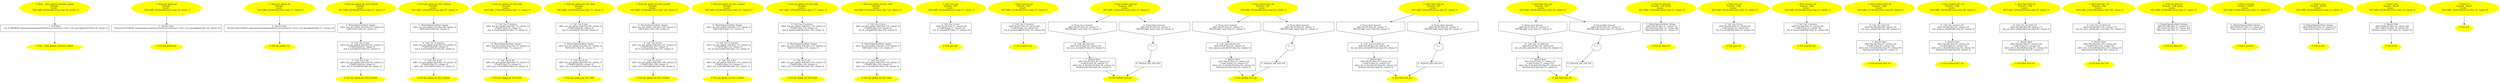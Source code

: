 /* @generated */
digraph cfg {
"__infer_globals_initializer_global.bdc08c089842ce08b974b22a75daf78e_1" [label="1: Start __infer_globals_initializer_global\nFormals: \nLocals:  \n   DECLARE_LOCALS(&return); [line 29, column 1]\n " color=yellow style=filled]
	

	 "__infer_globals_initializer_global.bdc08c089842ce08b974b22a75daf78e_1" -> "__infer_globals_initializer_global.bdc08c089842ce08b974b22a75daf78e_3" ;
"__infer_globals_initializer_global.bdc08c089842ce08b974b22a75daf78e_2" [label="2: Exit __infer_globals_initializer_global \n  " color=yellow style=filled]
	

"__infer_globals_initializer_global.bdc08c089842ce08b974b22a75daf78e_3" [label="3:  DeclStmt \n   _fun_X_X(&#GB<codetoanalyze/cpp/shared/reference/reference_struct_e2e.cpp>$global:X*) [line 29, column 3]\n " shape="box"]
	

	 "__infer_globals_initializer_global.bdc08c089842ce08b974b22a75daf78e_3" -> "__infer_globals_initializer_global.bdc08c089842ce08b974b22a75daf78e_2" ;
"get_global_ptr#6940583460992234632.3d4bb50869af20053c9b0c52091a0a39_1" [label="1: Start get_global_ptr\nFormals: \nLocals:  \n   DECLARE_LOCALS(&return); [line 30, column 1]\n " color=yellow style=filled]
	

	 "get_global_ptr#6940583460992234632.3d4bb50869af20053c9b0c52091a0a39_1" -> "get_global_ptr#6940583460992234632.3d4bb50869af20053c9b0c52091a0a39_3" ;
"get_global_ptr#6940583460992234632.3d4bb50869af20053c9b0c52091a0a39_2" [label="2: Exit get_global_ptr \n  " color=yellow style=filled]
	

"get_global_ptr#6940583460992234632.3d4bb50869af20053c9b0c52091a0a39_3" [label="3:  Return Stmt \n   *&return:X*=&#GB<codetoanalyze/cpp/shared/reference/reference_struct_e2e.cpp>$global [line 30, column 23]\n " shape="box"]
	

	 "get_global_ptr#6940583460992234632.3d4bb50869af20053c9b0c52091a0a39_3" -> "get_global_ptr#6940583460992234632.3d4bb50869af20053c9b0c52091a0a39_2" ;
"get_global_ref#16631994563311505709.c5518847f25d69c08bc2da87c0d94d1b_1" [label="1: Start get_global_ref\nFormals: \nLocals:  \n   DECLARE_LOCALS(&return); [line 31, column 1]\n " color=yellow style=filled]
	

	 "get_global_ref#16631994563311505709.c5518847f25d69c08bc2da87c0d94d1b_1" -> "get_global_ref#16631994563311505709.c5518847f25d69c08bc2da87c0d94d1b_3" ;
"get_global_ref#16631994563311505709.c5518847f25d69c08bc2da87c0d94d1b_2" [label="2: Exit get_global_ref \n  " color=yellow style=filled]
	

"get_global_ref#16631994563311505709.c5518847f25d69c08bc2da87c0d94d1b_3" [label="3:  Return Stmt \n   *&return:X&=&#GB<codetoanalyze/cpp/shared/reference/reference_struct_e2e.cpp>$global [line 31, column 23]\n " shape="box"]
	

	 "get_global_ref#16631994563311505709.c5518847f25d69c08bc2da87c0d94d1b_3" -> "get_global_ref#16631994563311505709.c5518847f25d69c08bc2da87c0d94d1b_2" ;
"get_global_ptr_div0_method#6868600075123047675.d796dd8227b55f7d5d2ba2c1a06183dd_1" [label="1: Start get_global_ptr_div0_method\nFormals: \nLocals:  \n   DECLARE_LOCALS(&return); [line 61, column 1]\n " color=yellow style=filled]
	

	 "get_global_ptr_div0_method#6868600075123047675.d796dd8227b55f7d5d2ba2c1a06183dd_1" -> "get_global_ptr_div0_method#6868600075123047675.d796dd8227b55f7d5d2ba2c1a06183dd_5" ;
"get_global_ptr_div0_method#6868600075123047675.d796dd8227b55f7d5d2ba2c1a06183dd_2" [label="2: Exit get_global_ptr_div0_method \n  " color=yellow style=filled]
	

"get_global_ptr_div0_method#6868600075123047675.d796dd8227b55f7d5d2ba2c1a06183dd_3" [label="3:  Call _fun_X_div \n   n$0=_fun_get_global_ptr() [line 64, column 3]\n  _=*n$0:X [line 64, column 3]\n  n$2=_fun_X_div(n$0:X*) [line 64, column 3]\n " shape="box"]
	

	 "get_global_ptr_div0_method#6868600075123047675.d796dd8227b55f7d5d2ba2c1a06183dd_3" -> "get_global_ptr_div0_method#6868600075123047675.d796dd8227b55f7d5d2ba2c1a06183dd_2" ;
"get_global_ptr_div0_method#6868600075123047675.d796dd8227b55f7d5d2ba2c1a06183dd_4" [label="4:  Call _fun_X_zero \n   n$3=_fun_get_global_ptr() [line 63, column 3]\n  _=*n$3:X [line 63, column 3]\n  _fun_X_zero(n$3:X*) [line 63, column 3]\n " shape="box"]
	

	 "get_global_ptr_div0_method#6868600075123047675.d796dd8227b55f7d5d2ba2c1a06183dd_4" -> "get_global_ptr_div0_method#6868600075123047675.d796dd8227b55f7d5d2ba2c1a06183dd_3" ;
"get_global_ptr_div0_method#6868600075123047675.d796dd8227b55f7d5d2ba2c1a06183dd_5" [label="5:  BinaryOperatorStmt: Assign \n   n$5=_fun_get_global_ptr() [line 62, column 3]\n  *n$5.f:int=1 [line 62, column 3]\n " shape="box"]
	

	 "get_global_ptr_div0_method#6868600075123047675.d796dd8227b55f7d5d2ba2c1a06183dd_5" -> "get_global_ptr_div0_method#6868600075123047675.d796dd8227b55f7d5d2ba2c1a06183dd_4" ;
"get_global_ptr_div1_method#13320237176965265316.b7b17bcc9c036a753453d67e3683d764_1" [label="1: Start get_global_ptr_div1_method\nFormals: \nLocals:  \n   DECLARE_LOCALS(&return); [line 67, column 1]\n " color=yellow style=filled]
	

	 "get_global_ptr_div1_method#13320237176965265316.b7b17bcc9c036a753453d67e3683d764_1" -> "get_global_ptr_div1_method#13320237176965265316.b7b17bcc9c036a753453d67e3683d764_5" ;
"get_global_ptr_div1_method#13320237176965265316.b7b17bcc9c036a753453d67e3683d764_2" [label="2: Exit get_global_ptr_div1_method \n  " color=yellow style=filled]
	

"get_global_ptr_div1_method#13320237176965265316.b7b17bcc9c036a753453d67e3683d764_3" [label="3:  Call _fun_X_div \n   n$0=_fun_get_global_ptr() [line 70, column 3]\n  _=*n$0:X [line 70, column 3]\n  n$2=_fun_X_div(n$0:X*) [line 70, column 3]\n " shape="box"]
	

	 "get_global_ptr_div1_method#13320237176965265316.b7b17bcc9c036a753453d67e3683d764_3" -> "get_global_ptr_div1_method#13320237176965265316.b7b17bcc9c036a753453d67e3683d764_2" ;
"get_global_ptr_div1_method#13320237176965265316.b7b17bcc9c036a753453d67e3683d764_4" [label="4:  Call _fun_X_nonzero \n   n$3=_fun_get_global_ptr() [line 69, column 3]\n  _=*n$3:X [line 69, column 3]\n  _fun_X_nonzero(n$3:X*) [line 69, column 3]\n " shape="box"]
	

	 "get_global_ptr_div1_method#13320237176965265316.b7b17bcc9c036a753453d67e3683d764_4" -> "get_global_ptr_div1_method#13320237176965265316.b7b17bcc9c036a753453d67e3683d764_3" ;
"get_global_ptr_div1_method#13320237176965265316.b7b17bcc9c036a753453d67e3683d764_5" [label="5:  BinaryOperatorStmt: Assign \n   n$5=_fun_get_global_ptr() [line 68, column 3]\n  *n$5.f:int=0 [line 68, column 3]\n " shape="box"]
	

	 "get_global_ptr_div1_method#13320237176965265316.b7b17bcc9c036a753453d67e3683d764_5" -> "get_global_ptr_div1_method#13320237176965265316.b7b17bcc9c036a753453d67e3683d764_4" ;
"get_global_ptr_div0_field#8708891951617234281.85a5d13d32b9177abaa3c8c98323c45e_1" [label="1: Start get_global_ptr_div0_field\nFormals: \nLocals:  \n   DECLARE_LOCALS(&return); [line 73, column 1]\n " color=yellow style=filled]
	

	 "get_global_ptr_div0_field#8708891951617234281.85a5d13d32b9177abaa3c8c98323c45e_1" -> "get_global_ptr_div0_field#8708891951617234281.85a5d13d32b9177abaa3c8c98323c45e_5" ;
"get_global_ptr_div0_field#8708891951617234281.85a5d13d32b9177abaa3c8c98323c45e_2" [label="2: Exit get_global_ptr_div0_field \n  " color=yellow style=filled]
	

"get_global_ptr_div0_field#8708891951617234281.85a5d13d32b9177abaa3c8c98323c45e_3" [label="3:  Call _fun_X_div \n   n$0=_fun_get_global_ptr() [line 76, column 3]\n  _=*n$0:X [line 76, column 3]\n  n$2=_fun_X_div(n$0:X*) [line 76, column 3]\n " shape="box"]
	

	 "get_global_ptr_div0_field#8708891951617234281.85a5d13d32b9177abaa3c8c98323c45e_3" -> "get_global_ptr_div0_field#8708891951617234281.85a5d13d32b9177abaa3c8c98323c45e_2" ;
"get_global_ptr_div0_field#8708891951617234281.85a5d13d32b9177abaa3c8c98323c45e_4" [label="4:  BinaryOperatorStmt: Assign \n   n$3=_fun_get_global_ptr() [line 75, column 3]\n  *n$3.f:int=0 [line 75, column 3]\n " shape="box"]
	

	 "get_global_ptr_div0_field#8708891951617234281.85a5d13d32b9177abaa3c8c98323c45e_4" -> "get_global_ptr_div0_field#8708891951617234281.85a5d13d32b9177abaa3c8c98323c45e_3" ;
"get_global_ptr_div0_field#8708891951617234281.85a5d13d32b9177abaa3c8c98323c45e_5" [label="5:  Call _fun_X_nonzero \n   n$4=_fun_get_global_ptr() [line 74, column 3]\n  _=*n$4:X [line 74, column 3]\n  _fun_X_nonzero(n$4:X*) [line 74, column 3]\n " shape="box"]
	

	 "get_global_ptr_div0_field#8708891951617234281.85a5d13d32b9177abaa3c8c98323c45e_5" -> "get_global_ptr_div0_field#8708891951617234281.85a5d13d32b9177abaa3c8c98323c45e_4" ;
"get_global_ptr_div1_field#6744083307199058304.94ebaff789d09fecbd24e3f8bfd75e70_1" [label="1: Start get_global_ptr_div1_field\nFormals: \nLocals:  \n   DECLARE_LOCALS(&return); [line 79, column 1]\n " color=yellow style=filled]
	

	 "get_global_ptr_div1_field#6744083307199058304.94ebaff789d09fecbd24e3f8bfd75e70_1" -> "get_global_ptr_div1_field#6744083307199058304.94ebaff789d09fecbd24e3f8bfd75e70_5" ;
"get_global_ptr_div1_field#6744083307199058304.94ebaff789d09fecbd24e3f8bfd75e70_2" [label="2: Exit get_global_ptr_div1_field \n  " color=yellow style=filled]
	

"get_global_ptr_div1_field#6744083307199058304.94ebaff789d09fecbd24e3f8bfd75e70_3" [label="3:  Call _fun_X_div \n   n$0=_fun_get_global_ptr() [line 82, column 3]\n  _=*n$0:X [line 82, column 3]\n  n$2=_fun_X_div(n$0:X*) [line 82, column 3]\n " shape="box"]
	

	 "get_global_ptr_div1_field#6744083307199058304.94ebaff789d09fecbd24e3f8bfd75e70_3" -> "get_global_ptr_div1_field#6744083307199058304.94ebaff789d09fecbd24e3f8bfd75e70_2" ;
"get_global_ptr_div1_field#6744083307199058304.94ebaff789d09fecbd24e3f8bfd75e70_4" [label="4:  BinaryOperatorStmt: Assign \n   n$3=_fun_get_global_ptr() [line 81, column 3]\n  *n$3.f:int=1 [line 81, column 3]\n " shape="box"]
	

	 "get_global_ptr_div1_field#6744083307199058304.94ebaff789d09fecbd24e3f8bfd75e70_4" -> "get_global_ptr_div1_field#6744083307199058304.94ebaff789d09fecbd24e3f8bfd75e70_3" ;
"get_global_ptr_div1_field#6744083307199058304.94ebaff789d09fecbd24e3f8bfd75e70_5" [label="5:  Call _fun_X_zero \n   n$4=_fun_get_global_ptr() [line 80, column 3]\n  _=*n$4:X [line 80, column 3]\n  _fun_X_zero(n$4:X*) [line 80, column 3]\n " shape="box"]
	

	 "get_global_ptr_div1_field#6744083307199058304.94ebaff789d09fecbd24e3f8bfd75e70_5" -> "get_global_ptr_div1_field#6744083307199058304.94ebaff789d09fecbd24e3f8bfd75e70_4" ;
"get_global_ref_div0_method#4500024601676141702.703eacc20d3ff2ec6f40a78b62656e3a_1" [label="1: Start get_global_ref_div0_method\nFormals: \nLocals:  \n   DECLARE_LOCALS(&return); [line 105, column 1]\n " color=yellow style=filled]
	

	 "get_global_ref_div0_method#4500024601676141702.703eacc20d3ff2ec6f40a78b62656e3a_1" -> "get_global_ref_div0_method#4500024601676141702.703eacc20d3ff2ec6f40a78b62656e3a_5" ;
"get_global_ref_div0_method#4500024601676141702.703eacc20d3ff2ec6f40a78b62656e3a_2" [label="2: Exit get_global_ref_div0_method \n  " color=yellow style=filled]
	

"get_global_ref_div0_method#4500024601676141702.703eacc20d3ff2ec6f40a78b62656e3a_3" [label="3:  Call _fun_X_div \n   n$0=_fun_get_global_ref() [line 108, column 3]\n  _=*n$0:X [line 108, column 3]\n  n$2=_fun_X_div(n$0:X&) [line 108, column 3]\n " shape="box"]
	

	 "get_global_ref_div0_method#4500024601676141702.703eacc20d3ff2ec6f40a78b62656e3a_3" -> "get_global_ref_div0_method#4500024601676141702.703eacc20d3ff2ec6f40a78b62656e3a_2" ;
"get_global_ref_div0_method#4500024601676141702.703eacc20d3ff2ec6f40a78b62656e3a_4" [label="4:  Call _fun_X_zero \n   n$3=_fun_get_global_ref() [line 107, column 3]\n  _=*n$3:X [line 107, column 3]\n  _fun_X_zero(n$3:X&) [line 107, column 3]\n " shape="box"]
	

	 "get_global_ref_div0_method#4500024601676141702.703eacc20d3ff2ec6f40a78b62656e3a_4" -> "get_global_ref_div0_method#4500024601676141702.703eacc20d3ff2ec6f40a78b62656e3a_3" ;
"get_global_ref_div0_method#4500024601676141702.703eacc20d3ff2ec6f40a78b62656e3a_5" [label="5:  BinaryOperatorStmt: Assign \n   n$5=_fun_get_global_ref() [line 106, column 3]\n  *n$5.f:int=1 [line 106, column 3]\n " shape="box"]
	

	 "get_global_ref_div0_method#4500024601676141702.703eacc20d3ff2ec6f40a78b62656e3a_5" -> "get_global_ref_div0_method#4500024601676141702.703eacc20d3ff2ec6f40a78b62656e3a_4" ;
"get_global_ref_div1_method#9218905628510589917.1d66d8c44e8582bb6fcdcb7df79e3215_1" [label="1: Start get_global_ref_div1_method\nFormals: \nLocals:  \n   DECLARE_LOCALS(&return); [line 111, column 1]\n " color=yellow style=filled]
	

	 "get_global_ref_div1_method#9218905628510589917.1d66d8c44e8582bb6fcdcb7df79e3215_1" -> "get_global_ref_div1_method#9218905628510589917.1d66d8c44e8582bb6fcdcb7df79e3215_5" ;
"get_global_ref_div1_method#9218905628510589917.1d66d8c44e8582bb6fcdcb7df79e3215_2" [label="2: Exit get_global_ref_div1_method \n  " color=yellow style=filled]
	

"get_global_ref_div1_method#9218905628510589917.1d66d8c44e8582bb6fcdcb7df79e3215_3" [label="3:  Call _fun_X_div \n   n$0=_fun_get_global_ref() [line 114, column 3]\n  _=*n$0:X [line 114, column 3]\n  n$2=_fun_X_div(n$0:X&) [line 114, column 3]\n " shape="box"]
	

	 "get_global_ref_div1_method#9218905628510589917.1d66d8c44e8582bb6fcdcb7df79e3215_3" -> "get_global_ref_div1_method#9218905628510589917.1d66d8c44e8582bb6fcdcb7df79e3215_2" ;
"get_global_ref_div1_method#9218905628510589917.1d66d8c44e8582bb6fcdcb7df79e3215_4" [label="4:  Call _fun_X_nonzero \n   n$3=_fun_get_global_ref() [line 113, column 3]\n  _=*n$3:X [line 113, column 3]\n  _fun_X_nonzero(n$3:X&) [line 113, column 3]\n " shape="box"]
	

	 "get_global_ref_div1_method#9218905628510589917.1d66d8c44e8582bb6fcdcb7df79e3215_4" -> "get_global_ref_div1_method#9218905628510589917.1d66d8c44e8582bb6fcdcb7df79e3215_3" ;
"get_global_ref_div1_method#9218905628510589917.1d66d8c44e8582bb6fcdcb7df79e3215_5" [label="5:  BinaryOperatorStmt: Assign \n   n$5=_fun_get_global_ref() [line 112, column 3]\n  *n$5.f:int=0 [line 112, column 3]\n " shape="box"]
	

	 "get_global_ref_div1_method#9218905628510589917.1d66d8c44e8582bb6fcdcb7df79e3215_5" -> "get_global_ref_div1_method#9218905628510589917.1d66d8c44e8582bb6fcdcb7df79e3215_4" ;
"get_global_ref_div0_field#9894336115642083138.99dfafa929e6446e06064af81022e228_1" [label="1: Start get_global_ref_div0_field\nFormals: \nLocals:  \n   DECLARE_LOCALS(&return); [line 117, column 1]\n " color=yellow style=filled]
	

	 "get_global_ref_div0_field#9894336115642083138.99dfafa929e6446e06064af81022e228_1" -> "get_global_ref_div0_field#9894336115642083138.99dfafa929e6446e06064af81022e228_5" ;
"get_global_ref_div0_field#9894336115642083138.99dfafa929e6446e06064af81022e228_2" [label="2: Exit get_global_ref_div0_field \n  " color=yellow style=filled]
	

"get_global_ref_div0_field#9894336115642083138.99dfafa929e6446e06064af81022e228_3" [label="3:  Call _fun_X_div \n   n$0=_fun_get_global_ref() [line 120, column 3]\n  _=*n$0:X [line 120, column 3]\n  n$2=_fun_X_div(n$0:X&) [line 120, column 3]\n " shape="box"]
	

	 "get_global_ref_div0_field#9894336115642083138.99dfafa929e6446e06064af81022e228_3" -> "get_global_ref_div0_field#9894336115642083138.99dfafa929e6446e06064af81022e228_2" ;
"get_global_ref_div0_field#9894336115642083138.99dfafa929e6446e06064af81022e228_4" [label="4:  BinaryOperatorStmt: Assign \n   n$3=_fun_get_global_ref() [line 119, column 3]\n  *n$3.f:int=0 [line 119, column 3]\n " shape="box"]
	

	 "get_global_ref_div0_field#9894336115642083138.99dfafa929e6446e06064af81022e228_4" -> "get_global_ref_div0_field#9894336115642083138.99dfafa929e6446e06064af81022e228_3" ;
"get_global_ref_div0_field#9894336115642083138.99dfafa929e6446e06064af81022e228_5" [label="5:  Call _fun_X_nonzero \n   n$4=_fun_get_global_ref() [line 118, column 3]\n  _=*n$4:X [line 118, column 3]\n  _fun_X_nonzero(n$4:X&) [line 118, column 3]\n " shape="box"]
	

	 "get_global_ref_div0_field#9894336115642083138.99dfafa929e6446e06064af81022e228_5" -> "get_global_ref_div0_field#9894336115642083138.99dfafa929e6446e06064af81022e228_4" ;
"get_global_ref_div1_field#9400638526174087075.f2be9db8a45f6acda1c8ab83ffea2ce8_1" [label="1: Start get_global_ref_div1_field\nFormals: \nLocals:  \n   DECLARE_LOCALS(&return); [line 123, column 1]\n " color=yellow style=filled]
	

	 "get_global_ref_div1_field#9400638526174087075.f2be9db8a45f6acda1c8ab83ffea2ce8_1" -> "get_global_ref_div1_field#9400638526174087075.f2be9db8a45f6acda1c8ab83ffea2ce8_5" ;
"get_global_ref_div1_field#9400638526174087075.f2be9db8a45f6acda1c8ab83ffea2ce8_2" [label="2: Exit get_global_ref_div1_field \n  " color=yellow style=filled]
	

"get_global_ref_div1_field#9400638526174087075.f2be9db8a45f6acda1c8ab83ffea2ce8_3" [label="3:  Call _fun_X_div \n   n$0=_fun_get_global_ref() [line 126, column 3]\n  _=*n$0:X [line 126, column 3]\n  n$2=_fun_X_div(n$0:X&) [line 126, column 3]\n " shape="box"]
	

	 "get_global_ref_div1_field#9400638526174087075.f2be9db8a45f6acda1c8ab83ffea2ce8_3" -> "get_global_ref_div1_field#9400638526174087075.f2be9db8a45f6acda1c8ab83ffea2ce8_2" ;
"get_global_ref_div1_field#9400638526174087075.f2be9db8a45f6acda1c8ab83ffea2ce8_4" [label="4:  BinaryOperatorStmt: Assign \n   n$3=_fun_get_global_ref() [line 125, column 3]\n  *n$3.f:int=1 [line 125, column 3]\n " shape="box"]
	

	 "get_global_ref_div1_field#9400638526174087075.f2be9db8a45f6acda1c8ab83ffea2ce8_4" -> "get_global_ref_div1_field#9400638526174087075.f2be9db8a45f6acda1c8ab83ffea2ce8_3" ;
"get_global_ref_div1_field#9400638526174087075.f2be9db8a45f6acda1c8ab83ffea2ce8_5" [label="5:  Call _fun_X_zero \n   n$4=_fun_get_global_ref() [line 124, column 3]\n  _=*n$4:X [line 124, column 3]\n  _fun_X_zero(n$4:X&) [line 124, column 3]\n " shape="box"]
	

	 "get_global_ref_div1_field#9400638526174087075.f2be9db8a45f6acda1c8ab83ffea2ce8_5" -> "get_global_ref_div1_field#9400638526174087075.f2be9db8a45f6acda1c8ab83ffea2ce8_4" ;
"zero_ptr#12528709853087384868.d5a909d971ab439311f13a14aded5aa9_1" [label="1: Start zero_ptr\nFormals:  x:X*\nLocals:  \n   DECLARE_LOCALS(&return); [line 17, column 1]\n " color=yellow style=filled]
	

	 "zero_ptr#12528709853087384868.d5a909d971ab439311f13a14aded5aa9_1" -> "zero_ptr#12528709853087384868.d5a909d971ab439311f13a14aded5aa9_3" ;
"zero_ptr#12528709853087384868.d5a909d971ab439311f13a14aded5aa9_2" [label="2: Exit zero_ptr \n  " color=yellow style=filled]
	

"zero_ptr#12528709853087384868.d5a909d971ab439311f13a14aded5aa9_3" [label="3:  Call _fun_X_zero \n   n$0=*&x:X* [line 17, column 23]\n  _=*n$0:X [line 17, column 23]\n  _fun_X_zero(n$0:X*) [line 17, column 23]\n " shape="box"]
	

	 "zero_ptr#12528709853087384868.d5a909d971ab439311f13a14aded5aa9_3" -> "zero_ptr#12528709853087384868.d5a909d971ab439311f13a14aded5aa9_2" ;
"nonzero_ptr#1716920554390102131.73cd383c8a42e9a8d0f617a226ea9df9_1" [label="1: Start nonzero_ptr\nFormals:  x:X*\nLocals:  \n   DECLARE_LOCALS(&return); [line 19, column 1]\n " color=yellow style=filled]
	

	 "nonzero_ptr#1716920554390102131.73cd383c8a42e9a8d0f617a226ea9df9_1" -> "nonzero_ptr#1716920554390102131.73cd383c8a42e9a8d0f617a226ea9df9_3" ;
"nonzero_ptr#1716920554390102131.73cd383c8a42e9a8d0f617a226ea9df9_2" [label="2: Exit nonzero_ptr \n  " color=yellow style=filled]
	

"nonzero_ptr#1716920554390102131.73cd383c8a42e9a8d0f617a226ea9df9_3" [label="3:  Call _fun_X_nonzero \n   n$0=*&x:X* [line 19, column 26]\n  _=*n$0:X [line 19, column 26]\n  _fun_X_nonzero(n$0:X*) [line 19, column 26]\n " shape="box"]
	

	 "nonzero_ptr#1716920554390102131.73cd383c8a42e9a8d0f617a226ea9df9_3" -> "nonzero_ptr#1716920554390102131.73cd383c8a42e9a8d0f617a226ea9df9_2" ;
"method_div0_ptr#6106785648087401281.a4bd2a817d503af4e1865afa4416bdb5_1" [label="1: Start method_div0_ptr\nFormals:  x:X*\nLocals:  \n   DECLARE_LOCALS(&return); [line 33, column 1]\n " color=yellow style=filled]
	

	 "method_div0_ptr#6106785648087401281.a4bd2a817d503af4e1865afa4416bdb5_1" -> "method_div0_ptr#6106785648087401281.a4bd2a817d503af4e1865afa4416bdb5_5" ;
	 "method_div0_ptr#6106785648087401281.a4bd2a817d503af4e1865afa4416bdb5_1" -> "method_div0_ptr#6106785648087401281.a4bd2a817d503af4e1865afa4416bdb5_6" ;
"method_div0_ptr#6106785648087401281.a4bd2a817d503af4e1865afa4416bdb5_2" [label="2: Exit method_div0_ptr \n  " color=yellow style=filled]
	

"method_div0_ptr#6106785648087401281.a4bd2a817d503af4e1865afa4416bdb5_3" [label="3: + \n  " ]
	

	 "method_div0_ptr#6106785648087401281.a4bd2a817d503af4e1865afa4416bdb5_3" -> "method_div0_ptr#6106785648087401281.a4bd2a817d503af4e1865afa4416bdb5_4" ;
"method_div0_ptr#6106785648087401281.a4bd2a817d503af4e1865afa4416bdb5_4" [label="4:  between_join_and_exit \n  " shape="box"]
	

	 "method_div0_ptr#6106785648087401281.a4bd2a817d503af4e1865afa4416bdb5_4" -> "method_div0_ptr#6106785648087401281.a4bd2a817d503af4e1865afa4416bdb5_2" ;
"method_div0_ptr#6106785648087401281.a4bd2a817d503af4e1865afa4416bdb5_5" [label="5: Prune (true branch) \n   n$0=*&x:X* [line 34, column 7]\n  PRUNE(n$0, true); [line 34, column 7]\n " shape="invhouse"]
	

	 "method_div0_ptr#6106785648087401281.a4bd2a817d503af4e1865afa4416bdb5_5" -> "method_div0_ptr#6106785648087401281.a4bd2a817d503af4e1865afa4416bdb5_8" ;
"method_div0_ptr#6106785648087401281.a4bd2a817d503af4e1865afa4416bdb5_6" [label="6: Prune (false branch) \n   n$0=*&x:X* [line 34, column 7]\n  PRUNE(!n$0, false); [line 34, column 7]\n " shape="invhouse"]
	

	 "method_div0_ptr#6106785648087401281.a4bd2a817d503af4e1865afa4416bdb5_6" -> "method_div0_ptr#6106785648087401281.a4bd2a817d503af4e1865afa4416bdb5_3" ;
"method_div0_ptr#6106785648087401281.a4bd2a817d503af4e1865afa4416bdb5_7" [label="7:  Return Stmt \n   n$1=*&x:X* [line 36, column 12]\n  _=*n$1:X [line 36, column 12]\n  n$3=_fun_X_div(n$1:X*) [line 36, column 12]\n  *&return:int=n$3 [line 36, column 5]\n " shape="box"]
	

	 "method_div0_ptr#6106785648087401281.a4bd2a817d503af4e1865afa4416bdb5_7" -> "method_div0_ptr#6106785648087401281.a4bd2a817d503af4e1865afa4416bdb5_2" ;
"method_div0_ptr#6106785648087401281.a4bd2a817d503af4e1865afa4416bdb5_8" [label="8:  Call _fun_zero_ptr \n   n$4=*&x:X* [line 35, column 14]\n  _fun_zero_ptr(n$4:X*) [line 35, column 5]\n " shape="box"]
	

	 "method_div0_ptr#6106785648087401281.a4bd2a817d503af4e1865afa4416bdb5_8" -> "method_div0_ptr#6106785648087401281.a4bd2a817d503af4e1865afa4416bdb5_7" ;
"method_div1_ptr#3061685040798671000.94d1209c17222ffe12cc388ae1ff112d_1" [label="1: Start method_div1_ptr\nFormals:  x:X*\nLocals:  \n   DECLARE_LOCALS(&return); [line 40, column 1]\n " color=yellow style=filled]
	

	 "method_div1_ptr#3061685040798671000.94d1209c17222ffe12cc388ae1ff112d_1" -> "method_div1_ptr#3061685040798671000.94d1209c17222ffe12cc388ae1ff112d_5" ;
	 "method_div1_ptr#3061685040798671000.94d1209c17222ffe12cc388ae1ff112d_1" -> "method_div1_ptr#3061685040798671000.94d1209c17222ffe12cc388ae1ff112d_6" ;
"method_div1_ptr#3061685040798671000.94d1209c17222ffe12cc388ae1ff112d_2" [label="2: Exit method_div1_ptr \n  " color=yellow style=filled]
	

"method_div1_ptr#3061685040798671000.94d1209c17222ffe12cc388ae1ff112d_3" [label="3: + \n  " ]
	

	 "method_div1_ptr#3061685040798671000.94d1209c17222ffe12cc388ae1ff112d_3" -> "method_div1_ptr#3061685040798671000.94d1209c17222ffe12cc388ae1ff112d_4" ;
"method_div1_ptr#3061685040798671000.94d1209c17222ffe12cc388ae1ff112d_4" [label="4:  between_join_and_exit \n  " shape="box"]
	

	 "method_div1_ptr#3061685040798671000.94d1209c17222ffe12cc388ae1ff112d_4" -> "method_div1_ptr#3061685040798671000.94d1209c17222ffe12cc388ae1ff112d_2" ;
"method_div1_ptr#3061685040798671000.94d1209c17222ffe12cc388ae1ff112d_5" [label="5: Prune (true branch) \n   n$0=*&x:X* [line 41, column 7]\n  PRUNE(n$0, true); [line 41, column 7]\n " shape="invhouse"]
	

	 "method_div1_ptr#3061685040798671000.94d1209c17222ffe12cc388ae1ff112d_5" -> "method_div1_ptr#3061685040798671000.94d1209c17222ffe12cc388ae1ff112d_8" ;
"method_div1_ptr#3061685040798671000.94d1209c17222ffe12cc388ae1ff112d_6" [label="6: Prune (false branch) \n   n$0=*&x:X* [line 41, column 7]\n  PRUNE(!n$0, false); [line 41, column 7]\n " shape="invhouse"]
	

	 "method_div1_ptr#3061685040798671000.94d1209c17222ffe12cc388ae1ff112d_6" -> "method_div1_ptr#3061685040798671000.94d1209c17222ffe12cc388ae1ff112d_3" ;
"method_div1_ptr#3061685040798671000.94d1209c17222ffe12cc388ae1ff112d_7" [label="7:  Return Stmt \n   n$1=*&x:X* [line 43, column 12]\n  _=*n$1:X [line 43, column 12]\n  n$3=_fun_X_div(n$1:X*) [line 43, column 12]\n  *&return:int=n$3 [line 43, column 5]\n " shape="box"]
	

	 "method_div1_ptr#3061685040798671000.94d1209c17222ffe12cc388ae1ff112d_7" -> "method_div1_ptr#3061685040798671000.94d1209c17222ffe12cc388ae1ff112d_2" ;
"method_div1_ptr#3061685040798671000.94d1209c17222ffe12cc388ae1ff112d_8" [label="8:  Call _fun_nonzero_ptr \n   n$4=*&x:X* [line 42, column 17]\n  _fun_nonzero_ptr(n$4:X*) [line 42, column 5]\n " shape="box"]
	

	 "method_div1_ptr#3061685040798671000.94d1209c17222ffe12cc388ae1ff112d_8" -> "method_div1_ptr#3061685040798671000.94d1209c17222ffe12cc388ae1ff112d_7" ;
"field_div0_ptr#2555781581744357321.4ee118b9c5178d1d4e02dcf5eed47814_1" [label="1: Start field_div0_ptr\nFormals:  x:X*\nLocals:  \n   DECLARE_LOCALS(&return); [line 47, column 1]\n " color=yellow style=filled]
	

	 "field_div0_ptr#2555781581744357321.4ee118b9c5178d1d4e02dcf5eed47814_1" -> "field_div0_ptr#2555781581744357321.4ee118b9c5178d1d4e02dcf5eed47814_5" ;
	 "field_div0_ptr#2555781581744357321.4ee118b9c5178d1d4e02dcf5eed47814_1" -> "field_div0_ptr#2555781581744357321.4ee118b9c5178d1d4e02dcf5eed47814_6" ;
"field_div0_ptr#2555781581744357321.4ee118b9c5178d1d4e02dcf5eed47814_2" [label="2: Exit field_div0_ptr \n  " color=yellow style=filled]
	

"field_div0_ptr#2555781581744357321.4ee118b9c5178d1d4e02dcf5eed47814_3" [label="3: + \n  " ]
	

	 "field_div0_ptr#2555781581744357321.4ee118b9c5178d1d4e02dcf5eed47814_3" -> "field_div0_ptr#2555781581744357321.4ee118b9c5178d1d4e02dcf5eed47814_4" ;
"field_div0_ptr#2555781581744357321.4ee118b9c5178d1d4e02dcf5eed47814_4" [label="4:  between_join_and_exit \n  " shape="box"]
	

	 "field_div0_ptr#2555781581744357321.4ee118b9c5178d1d4e02dcf5eed47814_4" -> "field_div0_ptr#2555781581744357321.4ee118b9c5178d1d4e02dcf5eed47814_2" ;
"field_div0_ptr#2555781581744357321.4ee118b9c5178d1d4e02dcf5eed47814_5" [label="5: Prune (true branch) \n   n$0=*&x:X* [line 48, column 7]\n  PRUNE(n$0, true); [line 48, column 7]\n " shape="invhouse"]
	

	 "field_div0_ptr#2555781581744357321.4ee118b9c5178d1d4e02dcf5eed47814_5" -> "field_div0_ptr#2555781581744357321.4ee118b9c5178d1d4e02dcf5eed47814_8" ;
"field_div0_ptr#2555781581744357321.4ee118b9c5178d1d4e02dcf5eed47814_6" [label="6: Prune (false branch) \n   n$0=*&x:X* [line 48, column 7]\n  PRUNE(!n$0, false); [line 48, column 7]\n " shape="invhouse"]
	

	 "field_div0_ptr#2555781581744357321.4ee118b9c5178d1d4e02dcf5eed47814_6" -> "field_div0_ptr#2555781581744357321.4ee118b9c5178d1d4e02dcf5eed47814_3" ;
"field_div0_ptr#2555781581744357321.4ee118b9c5178d1d4e02dcf5eed47814_7" [label="7:  Return Stmt \n   n$1=*&x:X* [line 50, column 12]\n  _=*n$1:X [line 50, column 12]\n  n$3=_fun_X_div(n$1:X*) [line 50, column 12]\n  *&return:int=n$3 [line 50, column 5]\n " shape="box"]
	

	 "field_div0_ptr#2555781581744357321.4ee118b9c5178d1d4e02dcf5eed47814_7" -> "field_div0_ptr#2555781581744357321.4ee118b9c5178d1d4e02dcf5eed47814_2" ;
"field_div0_ptr#2555781581744357321.4ee118b9c5178d1d4e02dcf5eed47814_8" [label="8:  Call _fun_set_field_ptr \n   n$4=*&x:X* [line 49, column 19]\n  _fun_set_field_ptr(n$4:X*,0:int) [line 49, column 5]\n " shape="box"]
	

	 "field_div0_ptr#2555781581744357321.4ee118b9c5178d1d4e02dcf5eed47814_8" -> "field_div0_ptr#2555781581744357321.4ee118b9c5178d1d4e02dcf5eed47814_7" ;
"field_div1_ptr#10491775926176760544.af54450738e6dc8210ec4a97e984707b_1" [label="1: Start field_div1_ptr\nFormals:  x:X*\nLocals:  \n   DECLARE_LOCALS(&return); [line 54, column 1]\n " color=yellow style=filled]
	

	 "field_div1_ptr#10491775926176760544.af54450738e6dc8210ec4a97e984707b_1" -> "field_div1_ptr#10491775926176760544.af54450738e6dc8210ec4a97e984707b_5" ;
	 "field_div1_ptr#10491775926176760544.af54450738e6dc8210ec4a97e984707b_1" -> "field_div1_ptr#10491775926176760544.af54450738e6dc8210ec4a97e984707b_6" ;
"field_div1_ptr#10491775926176760544.af54450738e6dc8210ec4a97e984707b_2" [label="2: Exit field_div1_ptr \n  " color=yellow style=filled]
	

"field_div1_ptr#10491775926176760544.af54450738e6dc8210ec4a97e984707b_3" [label="3: + \n  " ]
	

	 "field_div1_ptr#10491775926176760544.af54450738e6dc8210ec4a97e984707b_3" -> "field_div1_ptr#10491775926176760544.af54450738e6dc8210ec4a97e984707b_4" ;
"field_div1_ptr#10491775926176760544.af54450738e6dc8210ec4a97e984707b_4" [label="4:  between_join_and_exit \n  " shape="box"]
	

	 "field_div1_ptr#10491775926176760544.af54450738e6dc8210ec4a97e984707b_4" -> "field_div1_ptr#10491775926176760544.af54450738e6dc8210ec4a97e984707b_2" ;
"field_div1_ptr#10491775926176760544.af54450738e6dc8210ec4a97e984707b_5" [label="5: Prune (true branch) \n   n$0=*&x:X* [line 55, column 7]\n  PRUNE(n$0, true); [line 55, column 7]\n " shape="invhouse"]
	

	 "field_div1_ptr#10491775926176760544.af54450738e6dc8210ec4a97e984707b_5" -> "field_div1_ptr#10491775926176760544.af54450738e6dc8210ec4a97e984707b_8" ;
"field_div1_ptr#10491775926176760544.af54450738e6dc8210ec4a97e984707b_6" [label="6: Prune (false branch) \n   n$0=*&x:X* [line 55, column 7]\n  PRUNE(!n$0, false); [line 55, column 7]\n " shape="invhouse"]
	

	 "field_div1_ptr#10491775926176760544.af54450738e6dc8210ec4a97e984707b_6" -> "field_div1_ptr#10491775926176760544.af54450738e6dc8210ec4a97e984707b_3" ;
"field_div1_ptr#10491775926176760544.af54450738e6dc8210ec4a97e984707b_7" [label="7:  Return Stmt \n   n$1=*&x:X* [line 57, column 12]\n  _=*n$1:X [line 57, column 12]\n  n$3=_fun_X_div(n$1:X*) [line 57, column 12]\n  *&return:int=n$3 [line 57, column 5]\n " shape="box"]
	

	 "field_div1_ptr#10491775926176760544.af54450738e6dc8210ec4a97e984707b_7" -> "field_div1_ptr#10491775926176760544.af54450738e6dc8210ec4a97e984707b_2" ;
"field_div1_ptr#10491775926176760544.af54450738e6dc8210ec4a97e984707b_8" [label="8:  Call _fun_set_field_ptr \n   n$4=*&x:X* [line 56, column 19]\n  _fun_set_field_ptr(n$4:X*,1:int) [line 56, column 5]\n " shape="box"]
	

	 "field_div1_ptr#10491775926176760544.af54450738e6dc8210ec4a97e984707b_8" -> "field_div1_ptr#10491775926176760544.af54450738e6dc8210ec4a97e984707b_7" ;
"set_field_ptr#10262801862810946974.0df004d43278f4c67506fb9e7451494c_1" [label="1: Start set_field_ptr\nFormals:  x:X* val:int\nLocals:  \n   DECLARE_LOCALS(&return); [line 21, column 1]\n " color=yellow style=filled]
	

	 "set_field_ptr#10262801862810946974.0df004d43278f4c67506fb9e7451494c_1" -> "set_field_ptr#10262801862810946974.0df004d43278f4c67506fb9e7451494c_3" ;
"set_field_ptr#10262801862810946974.0df004d43278f4c67506fb9e7451494c_2" [label="2: Exit set_field_ptr \n  " color=yellow style=filled]
	

"set_field_ptr#10262801862810946974.0df004d43278f4c67506fb9e7451494c_3" [label="3:  BinaryOperatorStmt: Assign \n   n$0=*&x:X* [line 21, column 37]\n  n$1=*&val:int [line 21, column 44]\n  *n$0.f:int=n$1 [line 21, column 37]\n " shape="box"]
	

	 "set_field_ptr#10262801862810946974.0df004d43278f4c67506fb9e7451494c_3" -> "set_field_ptr#10262801862810946974.0df004d43278f4c67506fb9e7451494c_2" ;
"zero_ref#14077465191616488315.9f868765c76672369ef06a4d03ded4f3_1" [label="1: Start zero_ref\nFormals:  x:X&\nLocals:  \n   DECLARE_LOCALS(&return); [line 23, column 1]\n " color=yellow style=filled]
	

	 "zero_ref#14077465191616488315.9f868765c76672369ef06a4d03ded4f3_1" -> "zero_ref#14077465191616488315.9f868765c76672369ef06a4d03ded4f3_3" ;
"zero_ref#14077465191616488315.9f868765c76672369ef06a4d03ded4f3_2" [label="2: Exit zero_ref \n  " color=yellow style=filled]
	

"zero_ref#14077465191616488315.9f868765c76672369ef06a4d03ded4f3_3" [label="3:  Call _fun_X_zero \n   n$0=*&x:X& [line 23, column 23]\n  _=*n$0:X [line 23, column 23]\n  _fun_X_zero(n$0:X&) [line 23, column 23]\n " shape="box"]
	

	 "zero_ref#14077465191616488315.9f868765c76672369ef06a4d03ded4f3_3" -> "zero_ref#14077465191616488315.9f868765c76672369ef06a4d03ded4f3_2" ;
"nonzero_ref#2062801655575406720.e5794366c34a5ecd10e2fd062a659f30_1" [label="1: Start nonzero_ref\nFormals:  x:X&\nLocals:  \n   DECLARE_LOCALS(&return); [line 25, column 1]\n " color=yellow style=filled]
	

	 "nonzero_ref#2062801655575406720.e5794366c34a5ecd10e2fd062a659f30_1" -> "nonzero_ref#2062801655575406720.e5794366c34a5ecd10e2fd062a659f30_3" ;
"nonzero_ref#2062801655575406720.e5794366c34a5ecd10e2fd062a659f30_2" [label="2: Exit nonzero_ref \n  " color=yellow style=filled]
	

"nonzero_ref#2062801655575406720.e5794366c34a5ecd10e2fd062a659f30_3" [label="3:  Call _fun_X_nonzero \n   n$0=*&x:X& [line 25, column 26]\n  _=*n$0:X [line 25, column 26]\n  _fun_X_nonzero(n$0:X&) [line 25, column 26]\n " shape="box"]
	

	 "nonzero_ref#2062801655575406720.e5794366c34a5ecd10e2fd062a659f30_3" -> "nonzero_ref#2062801655575406720.e5794366c34a5ecd10e2fd062a659f30_2" ;
"method_div0_ref#12048348997540346822.5280d482da62ad0e098e3e6ad4e7915e_1" [label="1: Start method_div0_ref\nFormals:  x:X&\nLocals:  \n   DECLARE_LOCALS(&return); [line 85, column 1]\n " color=yellow style=filled]
	

	 "method_div0_ref#12048348997540346822.5280d482da62ad0e098e3e6ad4e7915e_1" -> "method_div0_ref#12048348997540346822.5280d482da62ad0e098e3e6ad4e7915e_4" ;
"method_div0_ref#12048348997540346822.5280d482da62ad0e098e3e6ad4e7915e_2" [label="2: Exit method_div0_ref \n  " color=yellow style=filled]
	

"method_div0_ref#12048348997540346822.5280d482da62ad0e098e3e6ad4e7915e_3" [label="3:  Return Stmt \n   n$0=*&x:X& [line 87, column 10]\n  _=*n$0:X [line 87, column 10]\n  n$2=_fun_X_div(n$0:X&) [line 87, column 10]\n  *&return:int=n$2 [line 87, column 3]\n " shape="box"]
	

	 "method_div0_ref#12048348997540346822.5280d482da62ad0e098e3e6ad4e7915e_3" -> "method_div0_ref#12048348997540346822.5280d482da62ad0e098e3e6ad4e7915e_2" ;
"method_div0_ref#12048348997540346822.5280d482da62ad0e098e3e6ad4e7915e_4" [label="4:  Call _fun_zero_ref \n   n$3=*&x:X& [line 86, column 12]\n  _fun_zero_ref(n$3:X&) [line 86, column 3]\n " shape="box"]
	

	 "method_div0_ref#12048348997540346822.5280d482da62ad0e098e3e6ad4e7915e_4" -> "method_div0_ref#12048348997540346822.5280d482da62ad0e098e3e6ad4e7915e_3" ;
"method_div1_ref#18445848838166655559.1ecfa9c02aff37ba12fb556cb038f32c_1" [label="1: Start method_div1_ref\nFormals:  x:X&\nLocals:  \n   DECLARE_LOCALS(&return); [line 90, column 1]\n " color=yellow style=filled]
	

	 "method_div1_ref#18445848838166655559.1ecfa9c02aff37ba12fb556cb038f32c_1" -> "method_div1_ref#18445848838166655559.1ecfa9c02aff37ba12fb556cb038f32c_4" ;
"method_div1_ref#18445848838166655559.1ecfa9c02aff37ba12fb556cb038f32c_2" [label="2: Exit method_div1_ref \n  " color=yellow style=filled]
	

"method_div1_ref#18445848838166655559.1ecfa9c02aff37ba12fb556cb038f32c_3" [label="3:  Return Stmt \n   n$0=*&x:X& [line 92, column 10]\n  _=*n$0:X [line 92, column 10]\n  n$2=_fun_X_div(n$0:X&) [line 92, column 10]\n  *&return:int=n$2 [line 92, column 3]\n " shape="box"]
	

	 "method_div1_ref#18445848838166655559.1ecfa9c02aff37ba12fb556cb038f32c_3" -> "method_div1_ref#18445848838166655559.1ecfa9c02aff37ba12fb556cb038f32c_2" ;
"method_div1_ref#18445848838166655559.1ecfa9c02aff37ba12fb556cb038f32c_4" [label="4:  Call _fun_nonzero_ref \n   n$3=*&x:X& [line 91, column 15]\n  _fun_nonzero_ref(n$3:X&) [line 91, column 3]\n " shape="box"]
	

	 "method_div1_ref#18445848838166655559.1ecfa9c02aff37ba12fb556cb038f32c_4" -> "method_div1_ref#18445848838166655559.1ecfa9c02aff37ba12fb556cb038f32c_3" ;
"field_div0_ref#11723804822630548942.b7eb5245bed0a75cdc2d181e5af92008_1" [label="1: Start field_div0_ref\nFormals:  x:X&\nLocals:  \n   DECLARE_LOCALS(&return); [line 95, column 1]\n " color=yellow style=filled]
	

	 "field_div0_ref#11723804822630548942.b7eb5245bed0a75cdc2d181e5af92008_1" -> "field_div0_ref#11723804822630548942.b7eb5245bed0a75cdc2d181e5af92008_4" ;
"field_div0_ref#11723804822630548942.b7eb5245bed0a75cdc2d181e5af92008_2" [label="2: Exit field_div0_ref \n  " color=yellow style=filled]
	

"field_div0_ref#11723804822630548942.b7eb5245bed0a75cdc2d181e5af92008_3" [label="3:  Return Stmt \n   n$0=*&x:X& [line 97, column 10]\n  _=*n$0:X [line 97, column 10]\n  n$2=_fun_X_div(n$0:X&) [line 97, column 10]\n  *&return:int=n$2 [line 97, column 3]\n " shape="box"]
	

	 "field_div0_ref#11723804822630548942.b7eb5245bed0a75cdc2d181e5af92008_3" -> "field_div0_ref#11723804822630548942.b7eb5245bed0a75cdc2d181e5af92008_2" ;
"field_div0_ref#11723804822630548942.b7eb5245bed0a75cdc2d181e5af92008_4" [label="4:  Call _fun_set_field_ref \n   n$3=*&x:X& [line 96, column 17]\n  _fun_set_field_ref(n$3:X&,0:int) [line 96, column 3]\n " shape="box"]
	

	 "field_div0_ref#11723804822630548942.b7eb5245bed0a75cdc2d181e5af92008_4" -> "field_div0_ref#11723804822630548942.b7eb5245bed0a75cdc2d181e5af92008_3" ;
"field_div1_ref#1499715418357335887.5b6e5f87301df1903e4a04faae98d6d5_1" [label="1: Start field_div1_ref\nFormals:  x:X&\nLocals:  \n   DECLARE_LOCALS(&return); [line 100, column 1]\n " color=yellow style=filled]
	

	 "field_div1_ref#1499715418357335887.5b6e5f87301df1903e4a04faae98d6d5_1" -> "field_div1_ref#1499715418357335887.5b6e5f87301df1903e4a04faae98d6d5_4" ;
"field_div1_ref#1499715418357335887.5b6e5f87301df1903e4a04faae98d6d5_2" [label="2: Exit field_div1_ref \n  " color=yellow style=filled]
	

"field_div1_ref#1499715418357335887.5b6e5f87301df1903e4a04faae98d6d5_3" [label="3:  Return Stmt \n   n$0=*&x:X& [line 102, column 10]\n  _=*n$0:X [line 102, column 10]\n  n$2=_fun_X_div(n$0:X&) [line 102, column 10]\n  *&return:int=n$2 [line 102, column 3]\n " shape="box"]
	

	 "field_div1_ref#1499715418357335887.5b6e5f87301df1903e4a04faae98d6d5_3" -> "field_div1_ref#1499715418357335887.5b6e5f87301df1903e4a04faae98d6d5_2" ;
"field_div1_ref#1499715418357335887.5b6e5f87301df1903e4a04faae98d6d5_4" [label="4:  Call _fun_set_field_ref \n   n$3=*&x:X& [line 101, column 17]\n  _fun_set_field_ref(n$3:X&,1:int) [line 101, column 3]\n " shape="box"]
	

	 "field_div1_ref#1499715418357335887.5b6e5f87301df1903e4a04faae98d6d5_4" -> "field_div1_ref#1499715418357335887.5b6e5f87301df1903e4a04faae98d6d5_3" ;
"set_field_ref#15177497547761982491.aa4620ee8933c900acc4164344e57432_1" [label="1: Start set_field_ref\nFormals:  x:X& val:int\nLocals:  \n   DECLARE_LOCALS(&return); [line 27, column 1]\n " color=yellow style=filled]
	

	 "set_field_ref#15177497547761982491.aa4620ee8933c900acc4164344e57432_1" -> "set_field_ref#15177497547761982491.aa4620ee8933c900acc4164344e57432_3" ;
"set_field_ref#15177497547761982491.aa4620ee8933c900acc4164344e57432_2" [label="2: Exit set_field_ref \n  " color=yellow style=filled]
	

"set_field_ref#15177497547761982491.aa4620ee8933c900acc4164344e57432_3" [label="3:  BinaryOperatorStmt: Assign \n   n$0=*&x:X& [line 27, column 37]\n  n$1=*&val:int [line 27, column 43]\n  *n$0.f:int=n$1 [line 27, column 37]\n " shape="box"]
	

	 "set_field_ref#15177497547761982491.aa4620ee8933c900acc4164344e57432_3" -> "set_field_ref#15177497547761982491.aa4620ee8933c900acc4164344e57432_2" ;
"nonzero#X#(11619218627491700674).1d7c44c6589f4c816f501055b35038bc_1" [label="1: Start X_nonzero\nFormals:  this:X*\nLocals:  \n   DECLARE_LOCALS(&return); [line 12, column 3]\n " color=yellow style=filled]
	

	 "nonzero#X#(11619218627491700674).1d7c44c6589f4c816f501055b35038bc_1" -> "nonzero#X#(11619218627491700674).1d7c44c6589f4c816f501055b35038bc_3" ;
"nonzero#X#(11619218627491700674).1d7c44c6589f4c816f501055b35038bc_2" [label="2: Exit X_nonzero \n  " color=yellow style=filled]
	

"nonzero#X#(11619218627491700674).1d7c44c6589f4c816f501055b35038bc_3" [label="3:  BinaryOperatorStmt: Assign \n   n$0=*&this:X* [line 12, column 20]\n  *n$0.f:int=1 [line 12, column 20]\n " shape="box"]
	

	 "nonzero#X#(11619218627491700674).1d7c44c6589f4c816f501055b35038bc_3" -> "nonzero#X#(11619218627491700674).1d7c44c6589f4c816f501055b35038bc_2" ;
"zero#X#(16299302305861440992).e13842f7b98f126e5d2188644c16a995_1" [label="1: Start X_zero\nFormals:  this:X*\nLocals:  \n   DECLARE_LOCALS(&return); [line 13, column 3]\n " color=yellow style=filled]
	

	 "zero#X#(16299302305861440992).e13842f7b98f126e5d2188644c16a995_1" -> "zero#X#(16299302305861440992).e13842f7b98f126e5d2188644c16a995_3" ;
"zero#X#(16299302305861440992).e13842f7b98f126e5d2188644c16a995_2" [label="2: Exit X_zero \n  " color=yellow style=filled]
	

"zero#X#(16299302305861440992).e13842f7b98f126e5d2188644c16a995_3" [label="3:  BinaryOperatorStmt: Assign \n   n$0=*&this:X* [line 13, column 17]\n  *n$0.f:int=0 [line 13, column 17]\n " shape="box"]
	

	 "zero#X#(16299302305861440992).e13842f7b98f126e5d2188644c16a995_3" -> "zero#X#(16299302305861440992).e13842f7b98f126e5d2188644c16a995_2" ;
"div#X#(18085298371773708552).78228fdd912ebeeb718ac23bdc727c87_1" [label="1: Start X_div\nFormals:  this:X*\nLocals:  \n   DECLARE_LOCALS(&return); [line 14, column 3]\n " color=yellow style=filled]
	

	 "div#X#(18085298371773708552).78228fdd912ebeeb718ac23bdc727c87_1" -> "div#X#(18085298371773708552).78228fdd912ebeeb718ac23bdc727c87_3" ;
"div#X#(18085298371773708552).78228fdd912ebeeb718ac23bdc727c87_2" [label="2: Exit X_div \n  " color=yellow style=filled]
	

"div#X#(18085298371773708552).78228fdd912ebeeb718ac23bdc727c87_3" [label="3:  Return Stmt \n   n$0=*&this:X* [line 14, column 26]\n  n$1=*n$0.f:int [line 14, column 26]\n  *&return:int=(1 / n$1) [line 14, column 15]\n " shape="box"]
	

	 "div#X#(18085298371773708552).78228fdd912ebeeb718ac23bdc727c87_3" -> "div#X#(18085298371773708552).78228fdd912ebeeb718ac23bdc727c87_2" ;
"X#X#{4951618003533511344}.a6c75b361b5e04dddb518f7e116a9ca2_1" [label="1: Start X_X\nFormals:  this:X*\nLocals:  \n   DECLARE_LOCALS(&return); [line 10, column 8]\n " color=yellow style=filled]
	

	 "X#X#{4951618003533511344}.a6c75b361b5e04dddb518f7e116a9ca2_1" -> "X#X#{4951618003533511344}.a6c75b361b5e04dddb518f7e116a9ca2_2" ;
"X#X#{4951618003533511344}.a6c75b361b5e04dddb518f7e116a9ca2_2" [label="2: Exit X_X \n  " color=yellow style=filled]
	

}
